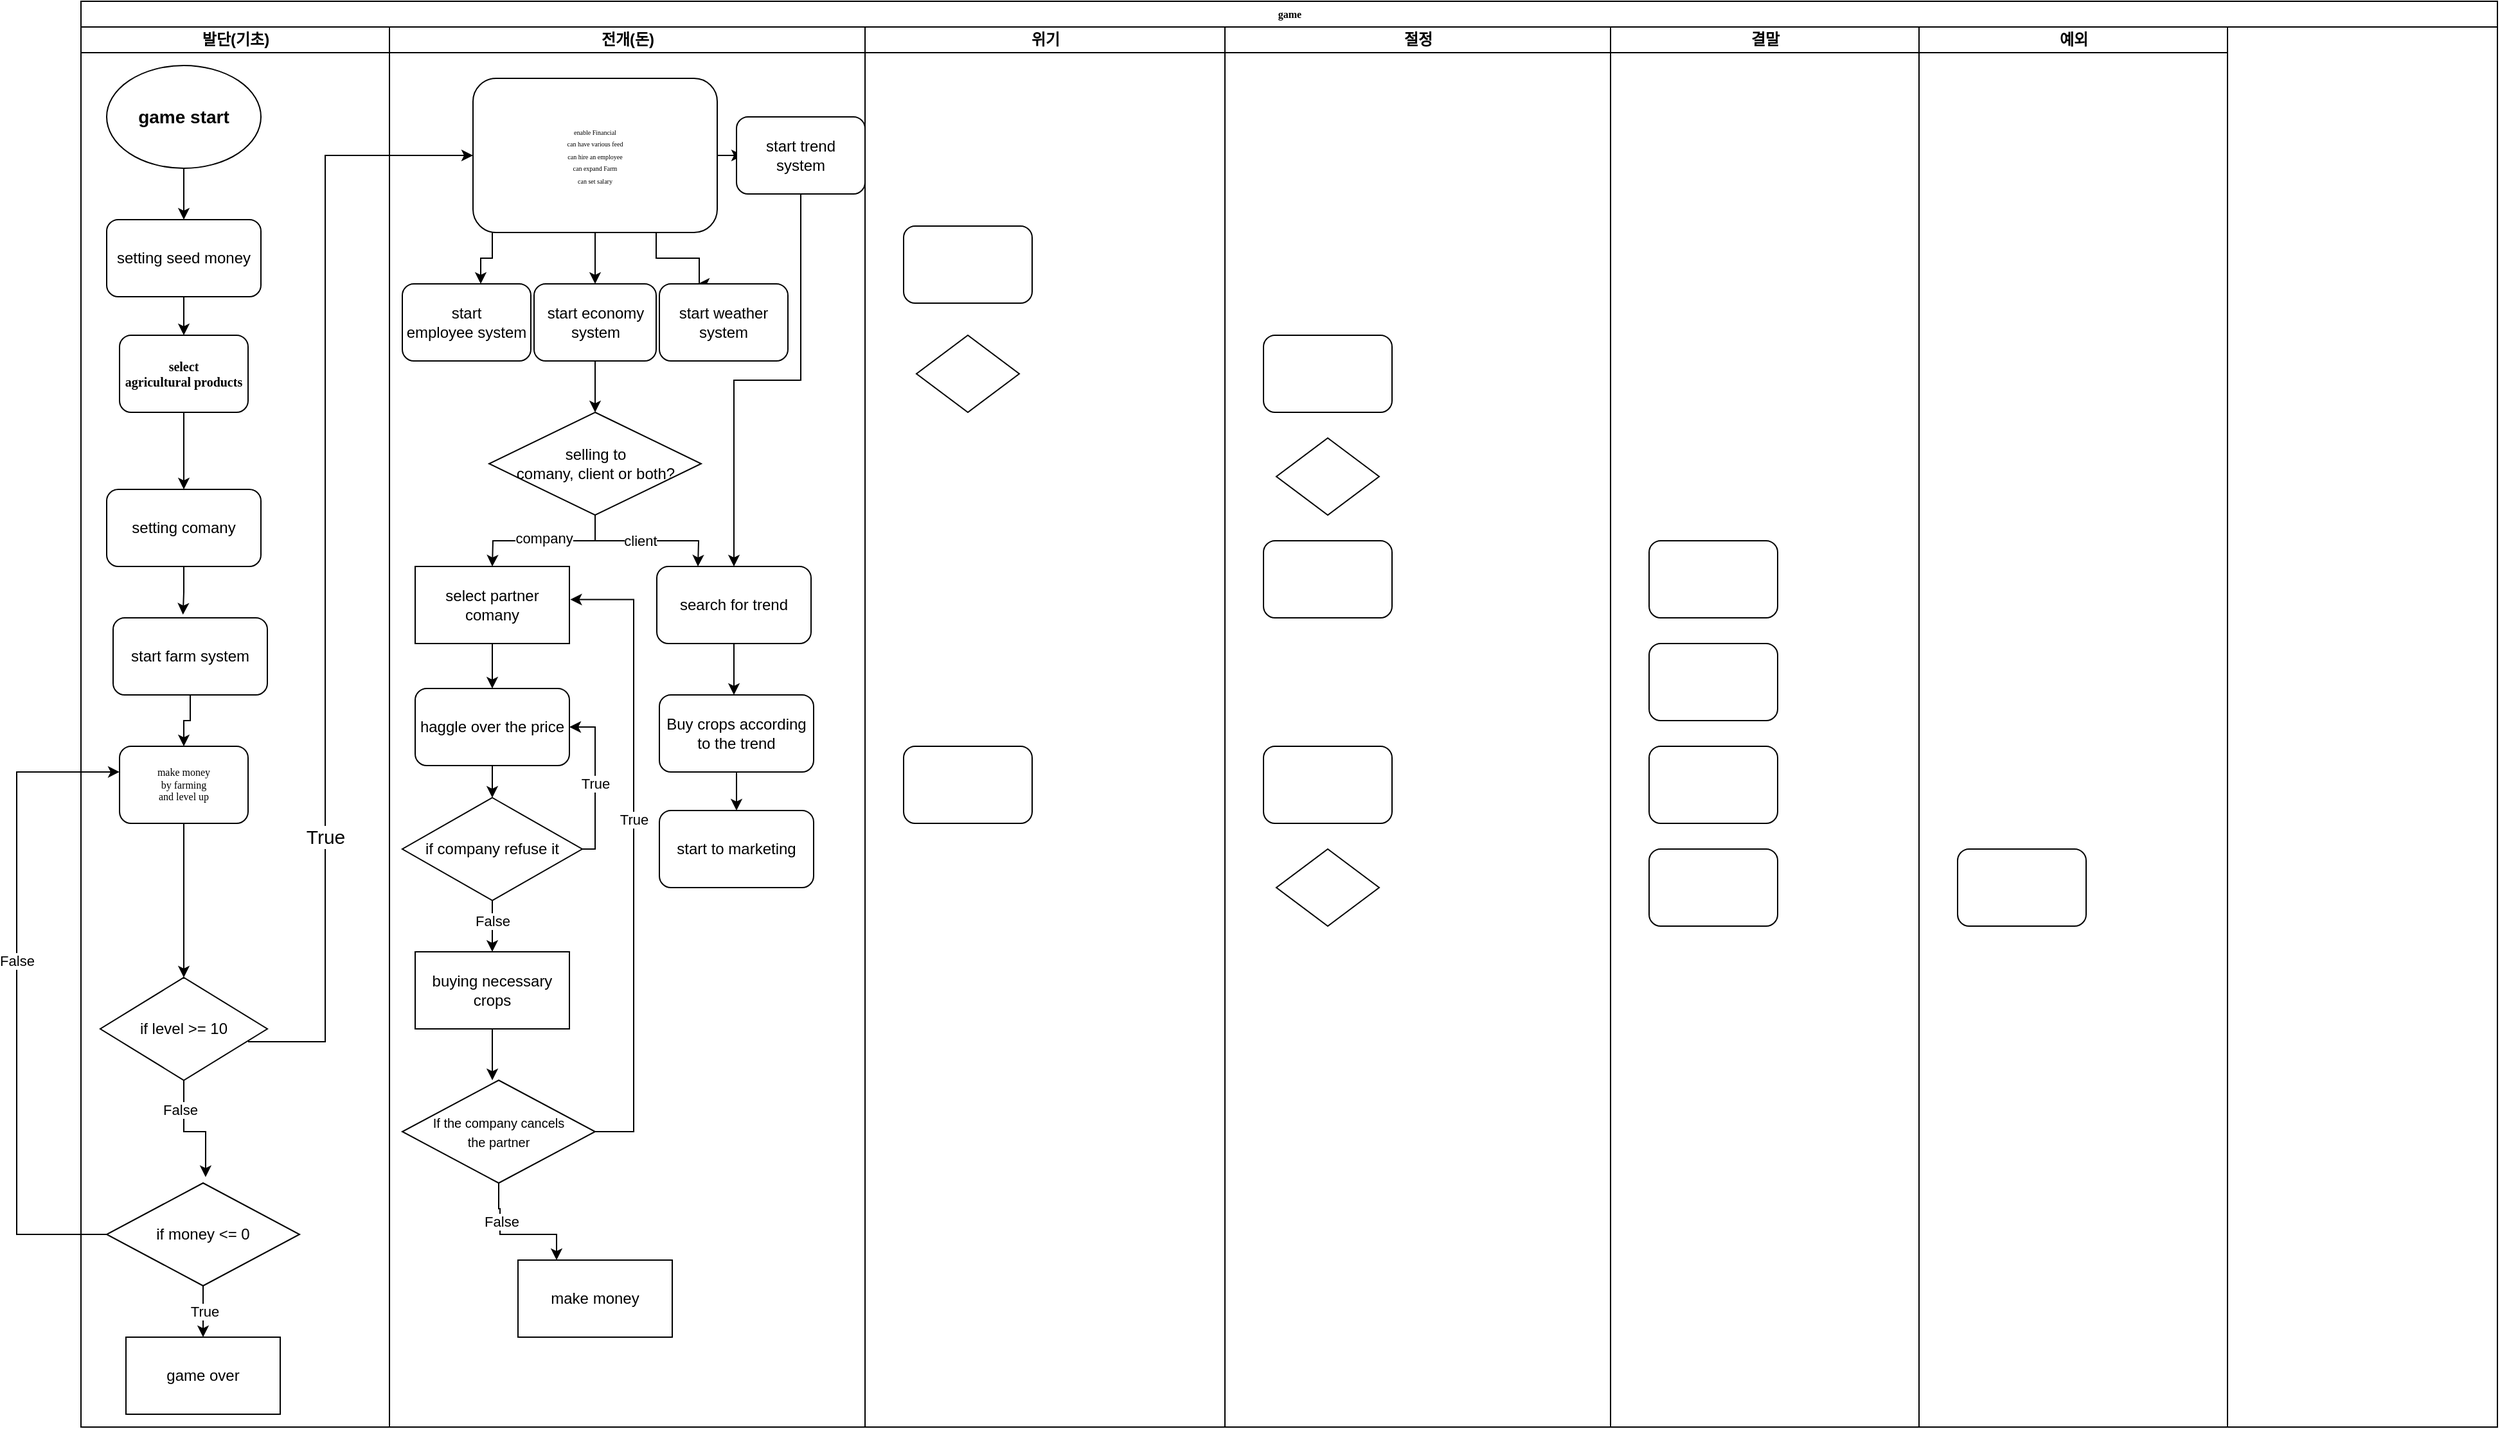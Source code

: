 <mxfile version="21.6.6" type="github">
  <diagram name="Page-1" id="74e2e168-ea6b-b213-b513-2b3c1d86103e">
    <mxGraphModel dx="1392" dy="1197" grid="1" gridSize="20" guides="1" tooltips="1" connect="1" arrows="1" fold="1" page="0" pageScale="1" pageWidth="1100" pageHeight="850" background="none" math="0" shadow="0">
      <root>
        <mxCell id="0" />
        <mxCell id="1" parent="0" />
        <mxCell id="77e6c97f196da883-1" value="game" style="swimlane;html=1;childLayout=stackLayout;startSize=20;rounded=0;shadow=0;labelBackgroundColor=none;strokeWidth=1;fontFamily=Verdana;fontSize=8;align=center;" parent="1" vertex="1">
          <mxGeometry x="70" y="-340" width="1880" height="1110" as="geometry" />
        </mxCell>
        <mxCell id="77e6c97f196da883-2" value="발단(기초)" style="swimlane;html=1;startSize=20;" parent="77e6c97f196da883-1" vertex="1">
          <mxGeometry y="20" width="240" height="1090" as="geometry" />
        </mxCell>
        <mxCell id="-Ns__JTZO5JxM-CEWDEw-22" style="edgeStyle=orthogonalEdgeStyle;rounded=0;orthogonalLoop=1;jettySize=auto;html=1;entryX=0.5;entryY=0;entryDx=0;entryDy=0;" edge="1" parent="77e6c97f196da883-2" source="77e6c97f196da883-9" target="-Ns__JTZO5JxM-CEWDEw-8">
          <mxGeometry relative="1" as="geometry" />
        </mxCell>
        <mxCell id="77e6c97f196da883-9" value="&lt;font style=&quot;font-size: 10px;&quot;&gt;&lt;b&gt;select&lt;br&gt;agricultural products&lt;/b&gt;&lt;/font&gt;&lt;b&gt;&lt;br&gt;&lt;/b&gt;" style="rounded=1;whiteSpace=wrap;html=1;shadow=0;labelBackgroundColor=none;strokeWidth=1;fontFamily=Verdana;fontSize=8;align=center;" parent="77e6c97f196da883-2" vertex="1">
          <mxGeometry x="30" y="240" width="100" height="60" as="geometry" />
        </mxCell>
        <mxCell id="-Ns__JTZO5JxM-CEWDEw-12" style="edgeStyle=orthogonalEdgeStyle;rounded=0;orthogonalLoop=1;jettySize=auto;html=1;entryX=0.5;entryY=0;entryDx=0;entryDy=0;" edge="1" parent="77e6c97f196da883-2" source="77e6c97f196da883-10" target="-Ns__JTZO5JxM-CEWDEw-11">
          <mxGeometry relative="1" as="geometry" />
        </mxCell>
        <mxCell id="77e6c97f196da883-10" value="make money&lt;br&gt;by farming&lt;br&gt;and level up" style="rounded=1;whiteSpace=wrap;html=1;shadow=0;labelBackgroundColor=none;strokeWidth=1;fontFamily=Verdana;fontSize=8;align=center;" parent="77e6c97f196da883-2" vertex="1">
          <mxGeometry x="30" y="560" width="100" height="60" as="geometry" />
        </mxCell>
        <mxCell id="-Ns__JTZO5JxM-CEWDEw-20" style="edgeStyle=orthogonalEdgeStyle;rounded=0;orthogonalLoop=1;jettySize=auto;html=1;entryX=0.5;entryY=0;entryDx=0;entryDy=0;" edge="1" parent="77e6c97f196da883-2" source="-Ns__JTZO5JxM-CEWDEw-1" target="-Ns__JTZO5JxM-CEWDEw-4">
          <mxGeometry relative="1" as="geometry" />
        </mxCell>
        <mxCell id="-Ns__JTZO5JxM-CEWDEw-1" value="&lt;span style=&quot;font-size: 14px;&quot;&gt;&lt;b&gt;game start&lt;/b&gt;&lt;/span&gt;" style="ellipse;whiteSpace=wrap;html=1;" vertex="1" parent="77e6c97f196da883-2">
          <mxGeometry x="20" y="30" width="120" height="80" as="geometry" />
        </mxCell>
        <mxCell id="-Ns__JTZO5JxM-CEWDEw-21" style="edgeStyle=orthogonalEdgeStyle;rounded=0;orthogonalLoop=1;jettySize=auto;html=1;exitX=0.5;exitY=1;exitDx=0;exitDy=0;entryX=0.5;entryY=0;entryDx=0;entryDy=0;" edge="1" parent="77e6c97f196da883-2" source="-Ns__JTZO5JxM-CEWDEw-4" target="77e6c97f196da883-9">
          <mxGeometry relative="1" as="geometry" />
        </mxCell>
        <mxCell id="-Ns__JTZO5JxM-CEWDEw-4" value="setting seed money" style="rounded=1;whiteSpace=wrap;html=1;" vertex="1" parent="77e6c97f196da883-2">
          <mxGeometry x="20" y="150" width="120" height="60" as="geometry" />
        </mxCell>
        <mxCell id="-Ns__JTZO5JxM-CEWDEw-10" style="edgeStyle=orthogonalEdgeStyle;rounded=0;orthogonalLoop=1;jettySize=auto;html=1;entryX=0.453;entryY=-0.042;entryDx=0;entryDy=0;entryPerimeter=0;" edge="1" parent="77e6c97f196da883-2" source="-Ns__JTZO5JxM-CEWDEw-8" target="-Ns__JTZO5JxM-CEWDEw-34">
          <mxGeometry relative="1" as="geometry">
            <mxPoint x="90" y="460" as="targetPoint" />
          </mxGeometry>
        </mxCell>
        <mxCell id="-Ns__JTZO5JxM-CEWDEw-8" value="setting comany" style="rounded=1;whiteSpace=wrap;html=1;" vertex="1" parent="77e6c97f196da883-2">
          <mxGeometry x="20" y="360" width="120" height="60" as="geometry" />
        </mxCell>
        <mxCell id="-Ns__JTZO5JxM-CEWDEw-25" style="edgeStyle=orthogonalEdgeStyle;rounded=0;orthogonalLoop=1;jettySize=auto;html=1;entryX=0.513;entryY=-0.058;entryDx=0;entryDy=0;entryPerimeter=0;" edge="1" parent="77e6c97f196da883-2" source="-Ns__JTZO5JxM-CEWDEw-11" target="-Ns__JTZO5JxM-CEWDEw-26">
          <mxGeometry relative="1" as="geometry">
            <mxPoint x="80" y="900" as="targetPoint" />
          </mxGeometry>
        </mxCell>
        <mxCell id="-Ns__JTZO5JxM-CEWDEw-31" value="False" style="edgeLabel;html=1;align=center;verticalAlign=middle;resizable=0;points=[];" vertex="1" connectable="0" parent="-Ns__JTZO5JxM-CEWDEw-25">
          <mxGeometry x="-0.517" y="-3" relative="1" as="geometry">
            <mxPoint as="offset" />
          </mxGeometry>
        </mxCell>
        <mxCell id="-Ns__JTZO5JxM-CEWDEw-11" value="if level &amp;gt;= 10" style="rhombus;whiteSpace=wrap;html=1;" vertex="1" parent="77e6c97f196da883-2">
          <mxGeometry x="15" y="740" width="130" height="80" as="geometry" />
        </mxCell>
        <mxCell id="-Ns__JTZO5JxM-CEWDEw-13" style="edgeStyle=orthogonalEdgeStyle;rounded=0;orthogonalLoop=1;jettySize=auto;html=1;entryX=0;entryY=0.5;entryDx=0;entryDy=0;" edge="1" parent="77e6c97f196da883-2" target="77e6c97f196da883-11">
          <mxGeometry relative="1" as="geometry">
            <mxPoint x="130" y="790" as="sourcePoint" />
            <mxPoint x="290" y="200" as="targetPoint" />
            <Array as="points">
              <mxPoint x="190" y="790" />
              <mxPoint x="190" y="100" />
            </Array>
          </mxGeometry>
        </mxCell>
        <mxCell id="-Ns__JTZO5JxM-CEWDEw-14" value="&lt;font style=&quot;font-size: 15px;&quot;&gt;True&lt;/font&gt;" style="edgeLabel;html=1;align=center;verticalAlign=middle;resizable=0;points=[];fontSize=15;" vertex="1" connectable="0" parent="-Ns__JTZO5JxM-CEWDEw-13">
          <mxGeometry x="0.042" y="-1" relative="1" as="geometry">
            <mxPoint x="-1" y="230" as="offset" />
          </mxGeometry>
        </mxCell>
        <mxCell id="-Ns__JTZO5JxM-CEWDEw-27" value="True" style="edgeStyle=orthogonalEdgeStyle;rounded=0;orthogonalLoop=1;jettySize=auto;html=1;" edge="1" parent="77e6c97f196da883-2" source="-Ns__JTZO5JxM-CEWDEw-26">
          <mxGeometry relative="1" as="geometry">
            <mxPoint x="95" y="1020" as="targetPoint" />
          </mxGeometry>
        </mxCell>
        <mxCell id="-Ns__JTZO5JxM-CEWDEw-29" style="edgeStyle=orthogonalEdgeStyle;rounded=0;orthogonalLoop=1;jettySize=auto;html=1;entryX=0;entryY=0.333;entryDx=0;entryDy=0;entryPerimeter=0;" edge="1" parent="77e6c97f196da883-2" source="-Ns__JTZO5JxM-CEWDEw-26" target="77e6c97f196da883-10">
          <mxGeometry relative="1" as="geometry">
            <Array as="points">
              <mxPoint x="-50" y="940" />
              <mxPoint x="-50" y="580" />
            </Array>
          </mxGeometry>
        </mxCell>
        <mxCell id="-Ns__JTZO5JxM-CEWDEw-30" value="False" style="edgeLabel;html=1;align=center;verticalAlign=middle;resizable=0;points=[];" vertex="1" connectable="0" parent="-Ns__JTZO5JxM-CEWDEw-29">
          <mxGeometry x="0.109" relative="1" as="geometry">
            <mxPoint as="offset" />
          </mxGeometry>
        </mxCell>
        <mxCell id="-Ns__JTZO5JxM-CEWDEw-26" value="if money &amp;lt;= 0" style="rhombus;whiteSpace=wrap;html=1;" vertex="1" parent="77e6c97f196da883-2">
          <mxGeometry x="20" y="900" width="150" height="80" as="geometry" />
        </mxCell>
        <mxCell id="-Ns__JTZO5JxM-CEWDEw-28" value="game over" style="rounded=0;whiteSpace=wrap;html=1;" vertex="1" parent="77e6c97f196da883-2">
          <mxGeometry x="35" y="1020" width="120" height="60" as="geometry" />
        </mxCell>
        <mxCell id="-Ns__JTZO5JxM-CEWDEw-35" style="edgeStyle=orthogonalEdgeStyle;rounded=0;orthogonalLoop=1;jettySize=auto;html=1;" edge="1" parent="77e6c97f196da883-2" source="-Ns__JTZO5JxM-CEWDEw-34" target="77e6c97f196da883-10">
          <mxGeometry relative="1" as="geometry" />
        </mxCell>
        <mxCell id="-Ns__JTZO5JxM-CEWDEw-34" value="start farm system" style="rounded=1;whiteSpace=wrap;html=1;" vertex="1" parent="77e6c97f196da883-2">
          <mxGeometry x="25" y="460" width="120" height="60" as="geometry" />
        </mxCell>
        <mxCell id="77e6c97f196da883-3" value="전개(돈)" style="swimlane;html=1;startSize=20;" parent="77e6c97f196da883-1" vertex="1">
          <mxGeometry x="240" y="20" width="370" height="1090" as="geometry" />
        </mxCell>
        <mxCell id="-Ns__JTZO5JxM-CEWDEw-19" style="edgeStyle=orthogonalEdgeStyle;rounded=0;orthogonalLoop=1;jettySize=auto;html=1;" edge="1" parent="77e6c97f196da883-3" source="77e6c97f196da883-11" target="-Ns__JTZO5JxM-CEWDEw-33">
          <mxGeometry relative="1" as="geometry">
            <mxPoint x="160" y="220" as="targetPoint" />
            <Array as="points">
              <mxPoint x="80" y="180" />
              <mxPoint x="71" y="180" />
            </Array>
          </mxGeometry>
        </mxCell>
        <mxCell id="-Ns__JTZO5JxM-CEWDEw-40" style="edgeStyle=orthogonalEdgeStyle;rounded=0;orthogonalLoop=1;jettySize=auto;html=1;" edge="1" parent="77e6c97f196da883-3" source="77e6c97f196da883-11" target="-Ns__JTZO5JxM-CEWDEw-39">
          <mxGeometry relative="1" as="geometry" />
        </mxCell>
        <mxCell id="-Ns__JTZO5JxM-CEWDEw-41" style="edgeStyle=orthogonalEdgeStyle;rounded=0;orthogonalLoop=1;jettySize=auto;html=1;exitX=0.75;exitY=1;exitDx=0;exitDy=0;" edge="1" parent="77e6c97f196da883-3" source="77e6c97f196da883-11">
          <mxGeometry relative="1" as="geometry">
            <mxPoint x="240" y="200" as="targetPoint" />
            <Array as="points">
              <mxPoint x="207" y="180" />
              <mxPoint x="241" y="180" />
              <mxPoint x="241" y="200" />
            </Array>
          </mxGeometry>
        </mxCell>
        <mxCell id="-Ns__JTZO5JxM-CEWDEw-72" style="edgeStyle=orthogonalEdgeStyle;rounded=0;orthogonalLoop=1;jettySize=auto;html=1;" edge="1" parent="77e6c97f196da883-3" source="77e6c97f196da883-11">
          <mxGeometry relative="1" as="geometry">
            <mxPoint x="275" y="100" as="targetPoint" />
          </mxGeometry>
        </mxCell>
        <mxCell id="77e6c97f196da883-11" value="&lt;font style=&quot;font-size: 5px;&quot;&gt;enable&amp;nbsp;Financial&lt;br&gt;can have various feed&lt;br&gt;can&amp;nbsp;hire an employee&lt;br&gt;can expand Farm&lt;br&gt;can set salary&lt;br&gt;&lt;/font&gt;" style="rounded=1;whiteSpace=wrap;html=1;shadow=0;labelBackgroundColor=none;strokeWidth=1;fontFamily=Verdana;fontSize=8;align=center;" parent="77e6c97f196da883-3" vertex="1">
          <mxGeometry x="65" y="40" width="190" height="120" as="geometry" />
        </mxCell>
        <mxCell id="-Ns__JTZO5JxM-CEWDEw-33" value="start &lt;br&gt;employee system" style="rounded=1;whiteSpace=wrap;html=1;" vertex="1" parent="77e6c97f196da883-3">
          <mxGeometry x="10" y="200" width="100" height="60" as="geometry" />
        </mxCell>
        <mxCell id="-Ns__JTZO5JxM-CEWDEw-44" style="edgeStyle=orthogonalEdgeStyle;rounded=0;orthogonalLoop=1;jettySize=auto;html=1;" edge="1" parent="77e6c97f196da883-3" source="-Ns__JTZO5JxM-CEWDEw-39">
          <mxGeometry relative="1" as="geometry">
            <mxPoint x="160" y="300" as="targetPoint" />
          </mxGeometry>
        </mxCell>
        <mxCell id="-Ns__JTZO5JxM-CEWDEw-39" value="start economy&lt;br&gt;system" style="rounded=1;whiteSpace=wrap;html=1;" vertex="1" parent="77e6c97f196da883-3">
          <mxGeometry x="112.5" y="200" width="95" height="60" as="geometry" />
        </mxCell>
        <mxCell id="-Ns__JTZO5JxM-CEWDEw-42" value="start weather&lt;br&gt;system" style="rounded=1;whiteSpace=wrap;html=1;" vertex="1" parent="77e6c97f196da883-3">
          <mxGeometry x="210" y="200" width="100" height="60" as="geometry" />
        </mxCell>
        <mxCell id="-Ns__JTZO5JxM-CEWDEw-47" style="edgeStyle=orthogonalEdgeStyle;rounded=0;orthogonalLoop=1;jettySize=auto;html=1;" edge="1" parent="77e6c97f196da883-3" source="-Ns__JTZO5JxM-CEWDEw-45">
          <mxGeometry relative="1" as="geometry">
            <mxPoint x="80" y="420" as="targetPoint" />
          </mxGeometry>
        </mxCell>
        <mxCell id="-Ns__JTZO5JxM-CEWDEw-49" value="company" style="edgeLabel;html=1;align=center;verticalAlign=middle;resizable=0;points=[];" vertex="1" connectable="0" parent="-Ns__JTZO5JxM-CEWDEw-47">
          <mxGeometry x="-0.0" y="-2" relative="1" as="geometry">
            <mxPoint as="offset" />
          </mxGeometry>
        </mxCell>
        <mxCell id="-Ns__JTZO5JxM-CEWDEw-48" style="edgeStyle=orthogonalEdgeStyle;rounded=0;orthogonalLoop=1;jettySize=auto;html=1;" edge="1" parent="77e6c97f196da883-3" source="-Ns__JTZO5JxM-CEWDEw-45">
          <mxGeometry relative="1" as="geometry">
            <mxPoint x="240" y="420" as="targetPoint" />
          </mxGeometry>
        </mxCell>
        <mxCell id="-Ns__JTZO5JxM-CEWDEw-50" value="client" style="edgeLabel;html=1;align=center;verticalAlign=middle;resizable=0;points=[];" vertex="1" connectable="0" parent="-Ns__JTZO5JxM-CEWDEw-48">
          <mxGeometry x="-0.085" relative="1" as="geometry">
            <mxPoint as="offset" />
          </mxGeometry>
        </mxCell>
        <mxCell id="-Ns__JTZO5JxM-CEWDEw-45" value="selling to &lt;br&gt;comany, client or both?" style="rhombus;whiteSpace=wrap;html=1;" vertex="1" parent="77e6c97f196da883-3">
          <mxGeometry x="77.5" y="300" width="165" height="80" as="geometry" />
        </mxCell>
        <mxCell id="-Ns__JTZO5JxM-CEWDEw-51" value="select partner comany" style="rounded=0;whiteSpace=wrap;html=1;" vertex="1" parent="77e6c97f196da883-3">
          <mxGeometry x="20" y="420" width="120" height="60" as="geometry" />
        </mxCell>
        <mxCell id="-Ns__JTZO5JxM-CEWDEw-55" style="edgeStyle=orthogonalEdgeStyle;rounded=0;orthogonalLoop=1;jettySize=auto;html=1;entryX=0.5;entryY=0;entryDx=0;entryDy=0;" edge="1" parent="77e6c97f196da883-3" source="-Ns__JTZO5JxM-CEWDEw-53" target="-Ns__JTZO5JxM-CEWDEw-54">
          <mxGeometry relative="1" as="geometry" />
        </mxCell>
        <mxCell id="-Ns__JTZO5JxM-CEWDEw-53" value="haggle over the price" style="rounded=1;whiteSpace=wrap;html=1;" vertex="1" parent="77e6c97f196da883-3">
          <mxGeometry x="20" y="515" width="120" height="60" as="geometry" />
        </mxCell>
        <mxCell id="-Ns__JTZO5JxM-CEWDEw-52" style="edgeStyle=orthogonalEdgeStyle;rounded=0;orthogonalLoop=1;jettySize=auto;html=1;" edge="1" parent="77e6c97f196da883-3" source="-Ns__JTZO5JxM-CEWDEw-51" target="-Ns__JTZO5JxM-CEWDEw-53">
          <mxGeometry relative="1" as="geometry">
            <mxPoint x="80" y="520" as="targetPoint" />
          </mxGeometry>
        </mxCell>
        <mxCell id="-Ns__JTZO5JxM-CEWDEw-56" style="edgeStyle=orthogonalEdgeStyle;rounded=0;orthogonalLoop=1;jettySize=auto;html=1;entryX=1;entryY=0.5;entryDx=0;entryDy=0;" edge="1" parent="77e6c97f196da883-3" source="-Ns__JTZO5JxM-CEWDEw-54" target="-Ns__JTZO5JxM-CEWDEw-53">
          <mxGeometry relative="1" as="geometry">
            <mxPoint x="160" y="540" as="targetPoint" />
            <Array as="points">
              <mxPoint x="160" y="640" />
              <mxPoint x="160" y="545" />
            </Array>
          </mxGeometry>
        </mxCell>
        <mxCell id="-Ns__JTZO5JxM-CEWDEw-57" value="True" style="edgeLabel;html=1;align=center;verticalAlign=middle;resizable=0;points=[];" vertex="1" connectable="0" parent="-Ns__JTZO5JxM-CEWDEw-56">
          <mxGeometry x="-0.019" relative="1" as="geometry">
            <mxPoint as="offset" />
          </mxGeometry>
        </mxCell>
        <mxCell id="-Ns__JTZO5JxM-CEWDEw-58" style="edgeStyle=orthogonalEdgeStyle;rounded=0;orthogonalLoop=1;jettySize=auto;html=1;" edge="1" parent="77e6c97f196da883-3" source="-Ns__JTZO5JxM-CEWDEw-54">
          <mxGeometry relative="1" as="geometry">
            <mxPoint x="80" y="720" as="targetPoint" />
          </mxGeometry>
        </mxCell>
        <mxCell id="-Ns__JTZO5JxM-CEWDEw-59" value="False" style="edgeLabel;html=1;align=center;verticalAlign=middle;resizable=0;points=[];" vertex="1" connectable="0" parent="-Ns__JTZO5JxM-CEWDEw-58">
          <mxGeometry x="-0.231" relative="1" as="geometry">
            <mxPoint as="offset" />
          </mxGeometry>
        </mxCell>
        <mxCell id="-Ns__JTZO5JxM-CEWDEw-54" value="if company refuse it" style="rhombus;whiteSpace=wrap;html=1;" vertex="1" parent="77e6c97f196da883-3">
          <mxGeometry x="10" y="600" width="140" height="80" as="geometry" />
        </mxCell>
        <mxCell id="-Ns__JTZO5JxM-CEWDEw-62" style="edgeStyle=orthogonalEdgeStyle;rounded=0;orthogonalLoop=1;jettySize=auto;html=1;entryX=0.467;entryY=0;entryDx=0;entryDy=0;entryPerimeter=0;" edge="1" parent="77e6c97f196da883-3" source="-Ns__JTZO5JxM-CEWDEw-60" target="-Ns__JTZO5JxM-CEWDEw-61">
          <mxGeometry relative="1" as="geometry" />
        </mxCell>
        <mxCell id="-Ns__JTZO5JxM-CEWDEw-60" value="buying necessary crops" style="rounded=0;whiteSpace=wrap;html=1;" vertex="1" parent="77e6c97f196da883-3">
          <mxGeometry x="20" y="720" width="120" height="60" as="geometry" />
        </mxCell>
        <mxCell id="-Ns__JTZO5JxM-CEWDEw-63" style="edgeStyle=orthogonalEdgeStyle;rounded=0;orthogonalLoop=1;jettySize=auto;html=1;entryX=1.006;entryY=0.429;entryDx=0;entryDy=0;entryPerimeter=0;" edge="1" parent="77e6c97f196da883-3" source="-Ns__JTZO5JxM-CEWDEw-61" target="-Ns__JTZO5JxM-CEWDEw-51">
          <mxGeometry relative="1" as="geometry">
            <Array as="points">
              <mxPoint x="190" y="860" />
              <mxPoint x="190" y="446" />
            </Array>
          </mxGeometry>
        </mxCell>
        <mxCell id="-Ns__JTZO5JxM-CEWDEw-64" value="True" style="edgeLabel;html=1;align=center;verticalAlign=middle;resizable=0;points=[];" vertex="1" connectable="0" parent="-Ns__JTZO5JxM-CEWDEw-63">
          <mxGeometry x="0.107" relative="1" as="geometry">
            <mxPoint as="offset" />
          </mxGeometry>
        </mxCell>
        <mxCell id="-Ns__JTZO5JxM-CEWDEw-65" style="edgeStyle=orthogonalEdgeStyle;rounded=0;orthogonalLoop=1;jettySize=auto;html=1;entryX=0.25;entryY=0;entryDx=0;entryDy=0;" edge="1" parent="77e6c97f196da883-3" source="-Ns__JTZO5JxM-CEWDEw-61" target="-Ns__JTZO5JxM-CEWDEw-67">
          <mxGeometry relative="1" as="geometry">
            <mxPoint x="85.0" y="940.0" as="targetPoint" />
            <Array as="points">
              <mxPoint x="85" y="920" />
              <mxPoint x="86" y="920" />
              <mxPoint x="86" y="940" />
              <mxPoint x="130" y="940" />
            </Array>
          </mxGeometry>
        </mxCell>
        <mxCell id="-Ns__JTZO5JxM-CEWDEw-66" value="False" style="edgeLabel;html=1;align=center;verticalAlign=middle;resizable=0;points=[];" vertex="1" connectable="0" parent="-Ns__JTZO5JxM-CEWDEw-65">
          <mxGeometry x="-0.408" y="1" relative="1" as="geometry">
            <mxPoint as="offset" />
          </mxGeometry>
        </mxCell>
        <mxCell id="-Ns__JTZO5JxM-CEWDEw-61" value="&lt;font style=&quot;font-size: 10px;&quot;&gt;If the company cancels &lt;br&gt;the partner&lt;/font&gt;" style="rhombus;whiteSpace=wrap;html=1;" vertex="1" parent="77e6c97f196da883-3">
          <mxGeometry x="10" y="820" width="150" height="80" as="geometry" />
        </mxCell>
        <mxCell id="-Ns__JTZO5JxM-CEWDEw-67" value="make money" style="rounded=0;whiteSpace=wrap;html=1;" vertex="1" parent="77e6c97f196da883-3">
          <mxGeometry x="100" y="960" width="120" height="60" as="geometry" />
        </mxCell>
        <mxCell id="-Ns__JTZO5JxM-CEWDEw-69" style="edgeStyle=orthogonalEdgeStyle;rounded=0;orthogonalLoop=1;jettySize=auto;html=1;" edge="1" parent="77e6c97f196da883-3" source="-Ns__JTZO5JxM-CEWDEw-68">
          <mxGeometry relative="1" as="geometry">
            <mxPoint x="268" y="520" as="targetPoint" />
          </mxGeometry>
        </mxCell>
        <mxCell id="-Ns__JTZO5JxM-CEWDEw-68" value="search for trend" style="rounded=1;whiteSpace=wrap;html=1;" vertex="1" parent="77e6c97f196da883-3">
          <mxGeometry x="208" y="420" width="120" height="60" as="geometry" />
        </mxCell>
        <mxCell id="-Ns__JTZO5JxM-CEWDEw-75" style="edgeStyle=orthogonalEdgeStyle;rounded=0;orthogonalLoop=1;jettySize=auto;html=1;entryX=0.5;entryY=0;entryDx=0;entryDy=0;" edge="1" parent="77e6c97f196da883-3" source="-Ns__JTZO5JxM-CEWDEw-70" target="-Ns__JTZO5JxM-CEWDEw-76">
          <mxGeometry relative="1" as="geometry">
            <mxPoint x="270.0" y="600" as="targetPoint" />
          </mxGeometry>
        </mxCell>
        <mxCell id="-Ns__JTZO5JxM-CEWDEw-70" value="Buy crops according to the trend" style="rounded=1;whiteSpace=wrap;html=1;" vertex="1" parent="77e6c97f196da883-3">
          <mxGeometry x="210" y="520" width="120" height="60" as="geometry" />
        </mxCell>
        <mxCell id="-Ns__JTZO5JxM-CEWDEw-74" style="edgeStyle=orthogonalEdgeStyle;rounded=0;orthogonalLoop=1;jettySize=auto;html=1;" edge="1" parent="77e6c97f196da883-3" source="-Ns__JTZO5JxM-CEWDEw-73" target="-Ns__JTZO5JxM-CEWDEw-68">
          <mxGeometry relative="1" as="geometry" />
        </mxCell>
        <mxCell id="-Ns__JTZO5JxM-CEWDEw-73" value="start trend&lt;br&gt;system" style="rounded=1;whiteSpace=wrap;html=1;" vertex="1" parent="77e6c97f196da883-3">
          <mxGeometry x="270" y="70" width="100" height="60" as="geometry" />
        </mxCell>
        <mxCell id="-Ns__JTZO5JxM-CEWDEw-76" value="start to marketing" style="rounded=1;whiteSpace=wrap;html=1;" vertex="1" parent="77e6c97f196da883-3">
          <mxGeometry x="210" y="610" width="120" height="60" as="geometry" />
        </mxCell>
        <mxCell id="77e6c97f196da883-4" value="위기" style="swimlane;html=1;startSize=20;" parent="77e6c97f196da883-1" vertex="1">
          <mxGeometry x="610" y="20" width="280" height="1090" as="geometry" />
        </mxCell>
        <mxCell id="77e6c97f196da883-12" value="" style="rounded=1;whiteSpace=wrap;html=1;shadow=0;labelBackgroundColor=none;strokeWidth=1;fontFamily=Verdana;fontSize=8;align=center;" parent="77e6c97f196da883-4" vertex="1">
          <mxGeometry x="30" y="155" width="100" height="60" as="geometry" />
        </mxCell>
        <mxCell id="77e6c97f196da883-13" value="" style="rhombus;whiteSpace=wrap;html=1;rounded=0;shadow=0;labelBackgroundColor=none;strokeWidth=1;fontFamily=Verdana;fontSize=8;align=center;" parent="77e6c97f196da883-4" vertex="1">
          <mxGeometry x="40" y="240" width="80" height="60" as="geometry" />
        </mxCell>
        <mxCell id="77e6c97f196da883-14" value="" style="rounded=1;whiteSpace=wrap;html=1;shadow=0;labelBackgroundColor=none;strokeWidth=1;fontFamily=Verdana;fontSize=8;align=center;" parent="77e6c97f196da883-4" vertex="1">
          <mxGeometry x="30" y="560" width="100" height="60" as="geometry" />
        </mxCell>
        <mxCell id="77e6c97f196da883-5" value="절정" style="swimlane;html=1;startSize=20;" parent="77e6c97f196da883-1" vertex="1">
          <mxGeometry x="890" y="20" width="300" height="1090" as="geometry" />
        </mxCell>
        <mxCell id="77e6c97f196da883-15" value="" style="rounded=1;whiteSpace=wrap;html=1;shadow=0;labelBackgroundColor=none;strokeWidth=1;fontFamily=Verdana;fontSize=8;align=center;" parent="77e6c97f196da883-5" vertex="1">
          <mxGeometry x="30" y="240" width="100" height="60" as="geometry" />
        </mxCell>
        <mxCell id="77e6c97f196da883-16" value="" style="rhombus;whiteSpace=wrap;html=1;rounded=0;shadow=0;labelBackgroundColor=none;strokeWidth=1;fontFamily=Verdana;fontSize=8;align=center;" parent="77e6c97f196da883-5" vertex="1">
          <mxGeometry x="40" y="320" width="80" height="60" as="geometry" />
        </mxCell>
        <mxCell id="77e6c97f196da883-17" value="" style="rounded=1;whiteSpace=wrap;html=1;shadow=0;labelBackgroundColor=none;strokeWidth=1;fontFamily=Verdana;fontSize=8;align=center;" parent="77e6c97f196da883-5" vertex="1">
          <mxGeometry x="30" y="400" width="100" height="60" as="geometry" />
        </mxCell>
        <mxCell id="77e6c97f196da883-19" value="" style="rounded=1;whiteSpace=wrap;html=1;shadow=0;labelBackgroundColor=none;strokeWidth=1;fontFamily=Verdana;fontSize=8;align=center;" parent="77e6c97f196da883-5" vertex="1">
          <mxGeometry x="30" y="560" width="100" height="60" as="geometry" />
        </mxCell>
        <mxCell id="77e6c97f196da883-20" value="" style="rhombus;whiteSpace=wrap;html=1;rounded=0;shadow=0;labelBackgroundColor=none;strokeWidth=1;fontFamily=Verdana;fontSize=8;align=center;" parent="77e6c97f196da883-5" vertex="1">
          <mxGeometry x="40" y="640" width="80" height="60" as="geometry" />
        </mxCell>
        <mxCell id="77e6c97f196da883-6" value="결말" style="swimlane;html=1;startSize=20;" parent="77e6c97f196da883-1" vertex="1">
          <mxGeometry x="1190" y="20" width="240" height="1090" as="geometry" />
        </mxCell>
        <mxCell id="77e6c97f196da883-18" value="" style="rounded=1;whiteSpace=wrap;html=1;shadow=0;labelBackgroundColor=none;strokeWidth=1;fontFamily=Verdana;fontSize=8;align=center;" parent="77e6c97f196da883-6" vertex="1">
          <mxGeometry x="30" y="400" width="100" height="60" as="geometry" />
        </mxCell>
        <mxCell id="77e6c97f196da883-21" value="" style="rounded=1;whiteSpace=wrap;html=1;shadow=0;labelBackgroundColor=none;strokeWidth=1;fontFamily=Verdana;fontSize=8;align=center;" parent="77e6c97f196da883-6" vertex="1">
          <mxGeometry x="30" y="480" width="100" height="60" as="geometry" />
        </mxCell>
        <mxCell id="77e6c97f196da883-22" value="" style="rounded=1;whiteSpace=wrap;html=1;shadow=0;labelBackgroundColor=none;strokeWidth=1;fontFamily=Verdana;fontSize=8;align=center;" parent="77e6c97f196da883-6" vertex="1">
          <mxGeometry x="30" y="560" width="100" height="60" as="geometry" />
        </mxCell>
        <mxCell id="77e6c97f196da883-23" value="" style="rounded=1;whiteSpace=wrap;html=1;shadow=0;labelBackgroundColor=none;strokeWidth=1;fontFamily=Verdana;fontSize=8;align=center;" parent="77e6c97f196da883-6" vertex="1">
          <mxGeometry x="30" y="640" width="100" height="60" as="geometry" />
        </mxCell>
        <mxCell id="77e6c97f196da883-7" value="예외" style="swimlane;html=1;startSize=20;" parent="77e6c97f196da883-1" vertex="1">
          <mxGeometry x="1430" y="20" width="240" height="1090" as="geometry" />
        </mxCell>
        <mxCell id="77e6c97f196da883-24" value="" style="rounded=1;whiteSpace=wrap;html=1;shadow=0;labelBackgroundColor=none;strokeWidth=1;fontFamily=Verdana;fontSize=8;align=center;" parent="77e6c97f196da883-7" vertex="1">
          <mxGeometry x="30" y="640" width="100" height="60" as="geometry" />
        </mxCell>
      </root>
    </mxGraphModel>
  </diagram>
</mxfile>

